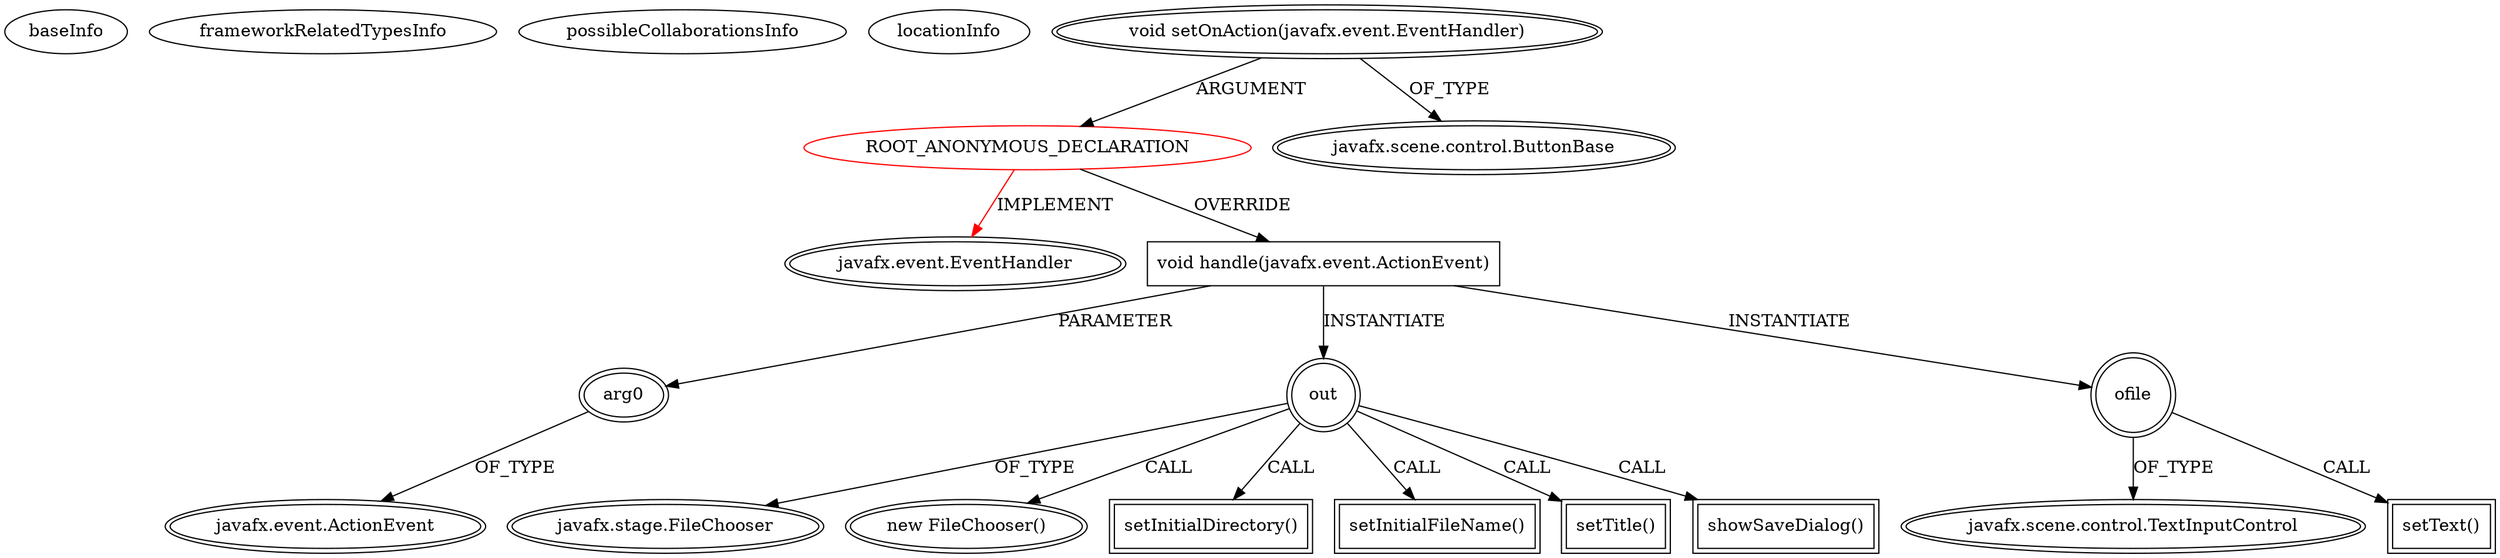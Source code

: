 digraph {
baseInfo[graphId=4602,category="extension_graph",isAnonymous=true,possibleRelation=false]
frameworkRelatedTypesInfo[0="javafx.event.EventHandler"]
possibleCollaborationsInfo[]
locationInfo[projectName="tyduptyler13-AutoCAMS-Parser",filePath="/tyduptyler13-AutoCAMS-Parser/AutoCAMS-Parser-master/src/com/myuplay/AutoCAMS/Main.java",contextSignature="javafx.scene.layout.Pane createInputs()",graphId="4602"]
0[label="ROOT_ANONYMOUS_DECLARATION",vertexType="ROOT_ANONYMOUS_DECLARATION",isFrameworkType=false,color=red]
1[label="javafx.event.EventHandler",vertexType="FRAMEWORK_INTERFACE_TYPE",isFrameworkType=true,peripheries=2]
2[label="void setOnAction(javafx.event.EventHandler)",vertexType="OUTSIDE_CALL",isFrameworkType=true,peripheries=2]
3[label="javafx.scene.control.ButtonBase",vertexType="FRAMEWORK_CLASS_TYPE",isFrameworkType=true,peripheries=2]
4[label="void handle(javafx.event.ActionEvent)",vertexType="OVERRIDING_METHOD_DECLARATION",isFrameworkType=false,shape=box]
5[label="arg0",vertexType="PARAMETER_DECLARATION",isFrameworkType=true,peripheries=2]
6[label="javafx.event.ActionEvent",vertexType="FRAMEWORK_CLASS_TYPE",isFrameworkType=true,peripheries=2]
8[label="out",vertexType="VARIABLE_EXPRESION",isFrameworkType=true,peripheries=2,shape=circle]
9[label="javafx.stage.FileChooser",vertexType="FRAMEWORK_CLASS_TYPE",isFrameworkType=true,peripheries=2]
7[label="new FileChooser()",vertexType="CONSTRUCTOR_CALL",isFrameworkType=true,peripheries=2]
11[label="setInitialDirectory()",vertexType="INSIDE_CALL",isFrameworkType=true,peripheries=2,shape=box]
13[label="setInitialFileName()",vertexType="INSIDE_CALL",isFrameworkType=true,peripheries=2,shape=box]
15[label="setTitle()",vertexType="INSIDE_CALL",isFrameworkType=true,peripheries=2,shape=box]
17[label="showSaveDialog()",vertexType="INSIDE_CALL",isFrameworkType=true,peripheries=2,shape=box]
18[label="ofile",vertexType="VARIABLE_EXPRESION",isFrameworkType=true,peripheries=2,shape=circle]
20[label="javafx.scene.control.TextInputControl",vertexType="FRAMEWORK_CLASS_TYPE",isFrameworkType=true,peripheries=2]
19[label="setText()",vertexType="INSIDE_CALL",isFrameworkType=true,peripheries=2,shape=box]
0->1[label="IMPLEMENT",color=red]
2->0[label="ARGUMENT"]
2->3[label="OF_TYPE"]
0->4[label="OVERRIDE"]
5->6[label="OF_TYPE"]
4->5[label="PARAMETER"]
4->8[label="INSTANTIATE"]
8->9[label="OF_TYPE"]
8->7[label="CALL"]
8->11[label="CALL"]
8->13[label="CALL"]
8->15[label="CALL"]
8->17[label="CALL"]
4->18[label="INSTANTIATE"]
18->20[label="OF_TYPE"]
18->19[label="CALL"]
}
